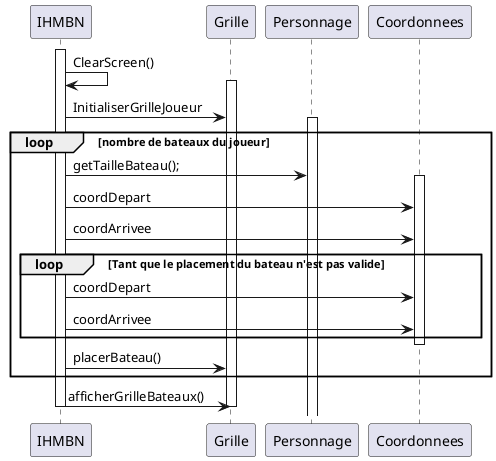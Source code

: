 @startuml 
activate IHMBN 
IHMBN->IHMBN:ClearScreen()
activate Grille
IHMBN->Grille:InitialiserGrilleJoueur
loop nombre de bateaux du joueur
activate Personnage
IHMBN->Personnage:getTailleBateau();
activate Coordonnees
IHMBN->Coordonnees:coordDepart
IHMBN->Coordonnees:coordArrivee
loop Tant que le placement du bateau n'est pas valide
IHMBN->Coordonnees:coordDepart
IHMBN->Coordonnees:coordArrivee
end
deactivate Coordonnees
IHMBN->Grille:placerBateau()
end
IHMBN->Grille:afficherGrilleBateaux()
deactivate Grille
deactivate IHMBN
@enduml
